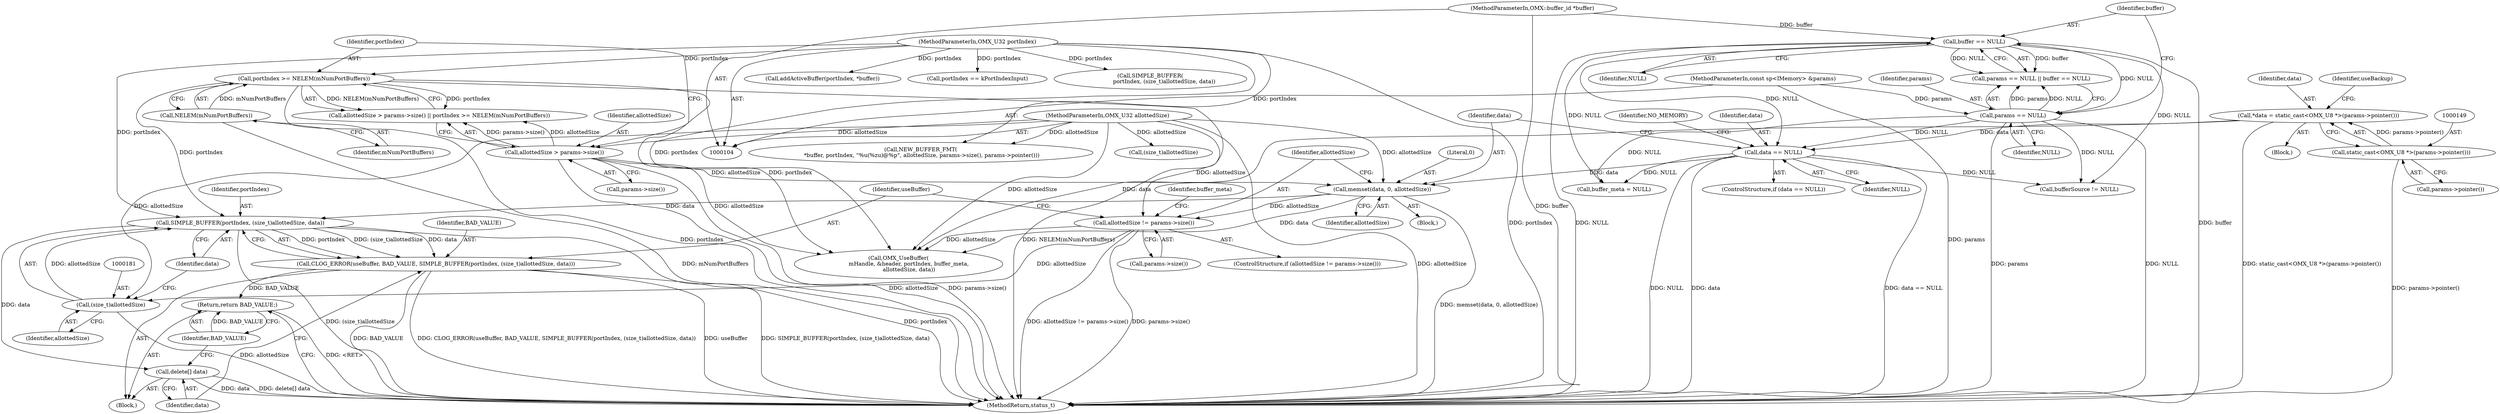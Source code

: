 digraph "0_Android_2c75e1c3b98e4e94f50c63e2b7694be5f948477c_1@pointer" {
"1000178" [label="(Call,SIMPLE_BUFFER(portIndex, (size_t)allottedSize, data))"];
"1000129" [label="(Call,portIndex >= NELEM(mNumPortBuffers))"];
"1000105" [label="(MethodParameterIn,OMX_U32 portIndex)"];
"1000131" [label="(Call,NELEM(mNumPortBuffers))"];
"1000180" [label="(Call,(size_t)allottedSize)"];
"1000171" [label="(Call,allottedSize != params->size())"];
"1000166" [label="(Call,memset(data, 0, allottedSize))"];
"1000160" [label="(Call,data == NULL)"];
"1000146" [label="(Call,*data = static_cast<OMX_U8 *>(params->pointer()))"];
"1000148" [label="(Call,static_cast<OMX_U8 *>(params->pointer()))"];
"1000115" [label="(Call,buffer == NULL)"];
"1000107" [label="(MethodParameterIn,OMX::buffer_id *buffer)"];
"1000112" [label="(Call,params == NULL)"];
"1000106" [label="(MethodParameterIn,const sp<IMemory> &params)"];
"1000126" [label="(Call,allottedSize > params->size())"];
"1000108" [label="(MethodParameterIn,OMX_U32 allottedSize)"];
"1000175" [label="(Call,CLOG_ERROR(useBuffer, BAD_VALUE, SIMPLE_BUFFER(portIndex, (size_t)allottedSize, data)))"];
"1000186" [label="(Return,return BAD_VALUE;)"];
"1000184" [label="(Call,delete[] data)"];
"1000180" [label="(Call,(size_t)allottedSize)"];
"1000114" [label="(Identifier,NULL)"];
"1000169" [label="(Identifier,allottedSize)"];
"1000166" [label="(Call,memset(data, 0, allottedSize))"];
"1000160" [label="(Call,data == NULL)"];
"1000148" [label="(Call,static_cast<OMX_U8 *>(params->pointer()))"];
"1000184" [label="(Call,delete[] data)"];
"1000186" [label="(Return,return BAD_VALUE;)"];
"1000179" [label="(Identifier,portIndex)"];
"1000146" [label="(Call,*data = static_cast<OMX_U8 *>(params->pointer()))"];
"1000167" [label="(Identifier,data)"];
"1000172" [label="(Identifier,allottedSize)"];
"1000226" [label="(Call,buffer_meta = NULL)"];
"1000113" [label="(Identifier,params)"];
"1000274" [label="(MethodReturn,status_t)"];
"1000125" [label="(Call,allottedSize > params->size() || portIndex >= NELEM(mNumPortBuffers))"];
"1000117" [label="(Identifier,NULL)"];
"1000107" [label="(MethodParameterIn,OMX::buffer_id *buffer)"];
"1000165" [label="(Identifier,NO_MEMORY)"];
"1000174" [label="(Block,)"];
"1000116" [label="(Identifier,buffer)"];
"1000178" [label="(Call,SIMPLE_BUFFER(portIndex, (size_t)allottedSize, data))"];
"1000161" [label="(Identifier,data)"];
"1000246" [label="(Call,addActiveBuffer(portIndex, *buffer))"];
"1000132" [label="(Identifier,mNumPortBuffers)"];
"1000127" [label="(Identifier,allottedSize)"];
"1000177" [label="(Identifier,BAD_VALUE)"];
"1000115" [label="(Call,buffer == NULL)"];
"1000111" [label="(Call,params == NULL || buffer == NULL)"];
"1000189" [label="(Identifier,buffer_meta)"];
"1000187" [label="(Identifier,BAD_VALUE)"];
"1000131" [label="(Call,NELEM(mNumPortBuffers))"];
"1000220" [label="(Call,(size_t)allottedSize)"];
"1000112" [label="(Call,params == NULL)"];
"1000159" [label="(ControlStructure,if (data == NULL))"];
"1000147" [label="(Identifier,data)"];
"1000152" [label="(Identifier,useBackup)"];
"1000185" [label="(Identifier,data)"];
"1000175" [label="(Call,CLOG_ERROR(useBuffer, BAD_VALUE, SIMPLE_BUFFER(portIndex, (size_t)allottedSize, data)))"];
"1000170" [label="(ControlStructure,if (allottedSize != params->size()))"];
"1000176" [label="(Identifier,useBuffer)"];
"1000173" [label="(Call,params->size())"];
"1000150" [label="(Call,params->pointer())"];
"1000264" [label="(Call,NEW_BUFFER_FMT(\n *buffer, portIndex, \"%u(%zu)@%p\", allottedSize, params->size(), params->pointer()))"];
"1000256" [label="(Call,portIndex == kPortIndexInput)"];
"1000108" [label="(MethodParameterIn,OMX_U32 allottedSize)"];
"1000253" [label="(Call,bufferSource != NULL)"];
"1000182" [label="(Identifier,allottedSize)"];
"1000202" [label="(Call,OMX_UseBuffer(\n            mHandle, &header, portIndex, buffer_meta,\n            allottedSize, data))"];
"1000153" [label="(Block,)"];
"1000171" [label="(Call,allottedSize != params->size())"];
"1000218" [label="(Call,SIMPLE_BUFFER(\n                portIndex, (size_t)allottedSize, data))"];
"1000129" [label="(Call,portIndex >= NELEM(mNumPortBuffers))"];
"1000183" [label="(Identifier,data)"];
"1000168" [label="(Literal,0)"];
"1000162" [label="(Identifier,NULL)"];
"1000126" [label="(Call,allottedSize > params->size())"];
"1000105" [label="(MethodParameterIn,OMX_U32 portIndex)"];
"1000109" [label="(Block,)"];
"1000130" [label="(Identifier,portIndex)"];
"1000128" [label="(Call,params->size())"];
"1000106" [label="(MethodParameterIn,const sp<IMemory> &params)"];
"1000178" -> "1000175"  [label="AST: "];
"1000178" -> "1000183"  [label="CFG: "];
"1000179" -> "1000178"  [label="AST: "];
"1000180" -> "1000178"  [label="AST: "];
"1000183" -> "1000178"  [label="AST: "];
"1000175" -> "1000178"  [label="CFG: "];
"1000178" -> "1000274"  [label="DDG: portIndex"];
"1000178" -> "1000274"  [label="DDG: (size_t)allottedSize"];
"1000178" -> "1000175"  [label="DDG: portIndex"];
"1000178" -> "1000175"  [label="DDG: (size_t)allottedSize"];
"1000178" -> "1000175"  [label="DDG: data"];
"1000129" -> "1000178"  [label="DDG: portIndex"];
"1000105" -> "1000178"  [label="DDG: portIndex"];
"1000180" -> "1000178"  [label="DDG: allottedSize"];
"1000166" -> "1000178"  [label="DDG: data"];
"1000178" -> "1000184"  [label="DDG: data"];
"1000129" -> "1000125"  [label="AST: "];
"1000129" -> "1000131"  [label="CFG: "];
"1000130" -> "1000129"  [label="AST: "];
"1000131" -> "1000129"  [label="AST: "];
"1000125" -> "1000129"  [label="CFG: "];
"1000129" -> "1000274"  [label="DDG: portIndex"];
"1000129" -> "1000274"  [label="DDG: NELEM(mNumPortBuffers)"];
"1000129" -> "1000125"  [label="DDG: portIndex"];
"1000129" -> "1000125"  [label="DDG: NELEM(mNumPortBuffers)"];
"1000105" -> "1000129"  [label="DDG: portIndex"];
"1000131" -> "1000129"  [label="DDG: mNumPortBuffers"];
"1000129" -> "1000202"  [label="DDG: portIndex"];
"1000105" -> "1000104"  [label="AST: "];
"1000105" -> "1000274"  [label="DDG: portIndex"];
"1000105" -> "1000202"  [label="DDG: portIndex"];
"1000105" -> "1000218"  [label="DDG: portIndex"];
"1000105" -> "1000246"  [label="DDG: portIndex"];
"1000105" -> "1000256"  [label="DDG: portIndex"];
"1000105" -> "1000264"  [label="DDG: portIndex"];
"1000131" -> "1000132"  [label="CFG: "];
"1000132" -> "1000131"  [label="AST: "];
"1000131" -> "1000274"  [label="DDG: mNumPortBuffers"];
"1000180" -> "1000182"  [label="CFG: "];
"1000181" -> "1000180"  [label="AST: "];
"1000182" -> "1000180"  [label="AST: "];
"1000183" -> "1000180"  [label="CFG: "];
"1000180" -> "1000274"  [label="DDG: allottedSize"];
"1000171" -> "1000180"  [label="DDG: allottedSize"];
"1000108" -> "1000180"  [label="DDG: allottedSize"];
"1000171" -> "1000170"  [label="AST: "];
"1000171" -> "1000173"  [label="CFG: "];
"1000172" -> "1000171"  [label="AST: "];
"1000173" -> "1000171"  [label="AST: "];
"1000176" -> "1000171"  [label="CFG: "];
"1000189" -> "1000171"  [label="CFG: "];
"1000171" -> "1000274"  [label="DDG: params->size()"];
"1000171" -> "1000274"  [label="DDG: allottedSize != params->size()"];
"1000166" -> "1000171"  [label="DDG: allottedSize"];
"1000108" -> "1000171"  [label="DDG: allottedSize"];
"1000171" -> "1000202"  [label="DDG: allottedSize"];
"1000166" -> "1000153"  [label="AST: "];
"1000166" -> "1000169"  [label="CFG: "];
"1000167" -> "1000166"  [label="AST: "];
"1000168" -> "1000166"  [label="AST: "];
"1000169" -> "1000166"  [label="AST: "];
"1000172" -> "1000166"  [label="CFG: "];
"1000166" -> "1000274"  [label="DDG: memset(data, 0, allottedSize)"];
"1000160" -> "1000166"  [label="DDG: data"];
"1000126" -> "1000166"  [label="DDG: allottedSize"];
"1000108" -> "1000166"  [label="DDG: allottedSize"];
"1000166" -> "1000202"  [label="DDG: data"];
"1000160" -> "1000159"  [label="AST: "];
"1000160" -> "1000162"  [label="CFG: "];
"1000161" -> "1000160"  [label="AST: "];
"1000162" -> "1000160"  [label="AST: "];
"1000165" -> "1000160"  [label="CFG: "];
"1000167" -> "1000160"  [label="CFG: "];
"1000160" -> "1000274"  [label="DDG: data == NULL"];
"1000160" -> "1000274"  [label="DDG: NULL"];
"1000160" -> "1000274"  [label="DDG: data"];
"1000146" -> "1000160"  [label="DDG: data"];
"1000115" -> "1000160"  [label="DDG: NULL"];
"1000112" -> "1000160"  [label="DDG: NULL"];
"1000160" -> "1000226"  [label="DDG: NULL"];
"1000160" -> "1000253"  [label="DDG: NULL"];
"1000146" -> "1000109"  [label="AST: "];
"1000146" -> "1000148"  [label="CFG: "];
"1000147" -> "1000146"  [label="AST: "];
"1000148" -> "1000146"  [label="AST: "];
"1000152" -> "1000146"  [label="CFG: "];
"1000146" -> "1000274"  [label="DDG: static_cast<OMX_U8 *>(params->pointer())"];
"1000148" -> "1000146"  [label="DDG: params->pointer()"];
"1000146" -> "1000202"  [label="DDG: data"];
"1000148" -> "1000150"  [label="CFG: "];
"1000149" -> "1000148"  [label="AST: "];
"1000150" -> "1000148"  [label="AST: "];
"1000148" -> "1000274"  [label="DDG: params->pointer()"];
"1000115" -> "1000111"  [label="AST: "];
"1000115" -> "1000117"  [label="CFG: "];
"1000116" -> "1000115"  [label="AST: "];
"1000117" -> "1000115"  [label="AST: "];
"1000111" -> "1000115"  [label="CFG: "];
"1000115" -> "1000274"  [label="DDG: NULL"];
"1000115" -> "1000274"  [label="DDG: buffer"];
"1000115" -> "1000111"  [label="DDG: buffer"];
"1000115" -> "1000111"  [label="DDG: NULL"];
"1000107" -> "1000115"  [label="DDG: buffer"];
"1000112" -> "1000115"  [label="DDG: NULL"];
"1000115" -> "1000226"  [label="DDG: NULL"];
"1000115" -> "1000253"  [label="DDG: NULL"];
"1000107" -> "1000104"  [label="AST: "];
"1000107" -> "1000274"  [label="DDG: buffer"];
"1000112" -> "1000111"  [label="AST: "];
"1000112" -> "1000114"  [label="CFG: "];
"1000113" -> "1000112"  [label="AST: "];
"1000114" -> "1000112"  [label="AST: "];
"1000116" -> "1000112"  [label="CFG: "];
"1000111" -> "1000112"  [label="CFG: "];
"1000112" -> "1000274"  [label="DDG: NULL"];
"1000112" -> "1000274"  [label="DDG: params"];
"1000112" -> "1000111"  [label="DDG: params"];
"1000112" -> "1000111"  [label="DDG: NULL"];
"1000106" -> "1000112"  [label="DDG: params"];
"1000112" -> "1000226"  [label="DDG: NULL"];
"1000112" -> "1000253"  [label="DDG: NULL"];
"1000106" -> "1000104"  [label="AST: "];
"1000106" -> "1000274"  [label="DDG: params"];
"1000126" -> "1000125"  [label="AST: "];
"1000126" -> "1000128"  [label="CFG: "];
"1000127" -> "1000126"  [label="AST: "];
"1000128" -> "1000126"  [label="AST: "];
"1000130" -> "1000126"  [label="CFG: "];
"1000125" -> "1000126"  [label="CFG: "];
"1000126" -> "1000274"  [label="DDG: allottedSize"];
"1000126" -> "1000274"  [label="DDG: params->size()"];
"1000126" -> "1000125"  [label="DDG: allottedSize"];
"1000126" -> "1000125"  [label="DDG: params->size()"];
"1000108" -> "1000126"  [label="DDG: allottedSize"];
"1000126" -> "1000202"  [label="DDG: allottedSize"];
"1000108" -> "1000104"  [label="AST: "];
"1000108" -> "1000274"  [label="DDG: allottedSize"];
"1000108" -> "1000202"  [label="DDG: allottedSize"];
"1000108" -> "1000220"  [label="DDG: allottedSize"];
"1000108" -> "1000264"  [label="DDG: allottedSize"];
"1000175" -> "1000174"  [label="AST: "];
"1000176" -> "1000175"  [label="AST: "];
"1000177" -> "1000175"  [label="AST: "];
"1000185" -> "1000175"  [label="CFG: "];
"1000175" -> "1000274"  [label="DDG: SIMPLE_BUFFER(portIndex, (size_t)allottedSize, data)"];
"1000175" -> "1000274"  [label="DDG: useBuffer"];
"1000175" -> "1000274"  [label="DDG: BAD_VALUE"];
"1000175" -> "1000274"  [label="DDG: CLOG_ERROR(useBuffer, BAD_VALUE, SIMPLE_BUFFER(portIndex, (size_t)allottedSize, data))"];
"1000175" -> "1000186"  [label="DDG: BAD_VALUE"];
"1000186" -> "1000174"  [label="AST: "];
"1000186" -> "1000187"  [label="CFG: "];
"1000187" -> "1000186"  [label="AST: "];
"1000274" -> "1000186"  [label="CFG: "];
"1000186" -> "1000274"  [label="DDG: <RET>"];
"1000187" -> "1000186"  [label="DDG: BAD_VALUE"];
"1000184" -> "1000174"  [label="AST: "];
"1000184" -> "1000185"  [label="CFG: "];
"1000185" -> "1000184"  [label="AST: "];
"1000187" -> "1000184"  [label="CFG: "];
"1000184" -> "1000274"  [label="DDG: data"];
"1000184" -> "1000274"  [label="DDG: delete[] data"];
}
